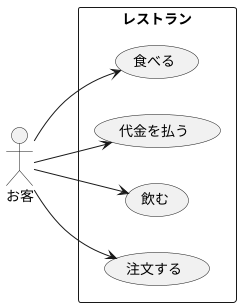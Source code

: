 ### ユースケース図
食事にいったときのお客の振る舞い

---
```uml
@startuml
left to right direction
actor "お客" as fc
rectangle レストラン {
  usecase "食べる" as UC1
  usecase "代金を払う" as UC2
  usecase "飲む" as UC3
  usecase "注文する" as UC4
}
fc --> UC1
fc --> UC2
fc --> UC3
fc --> UC4
@enduml
```
